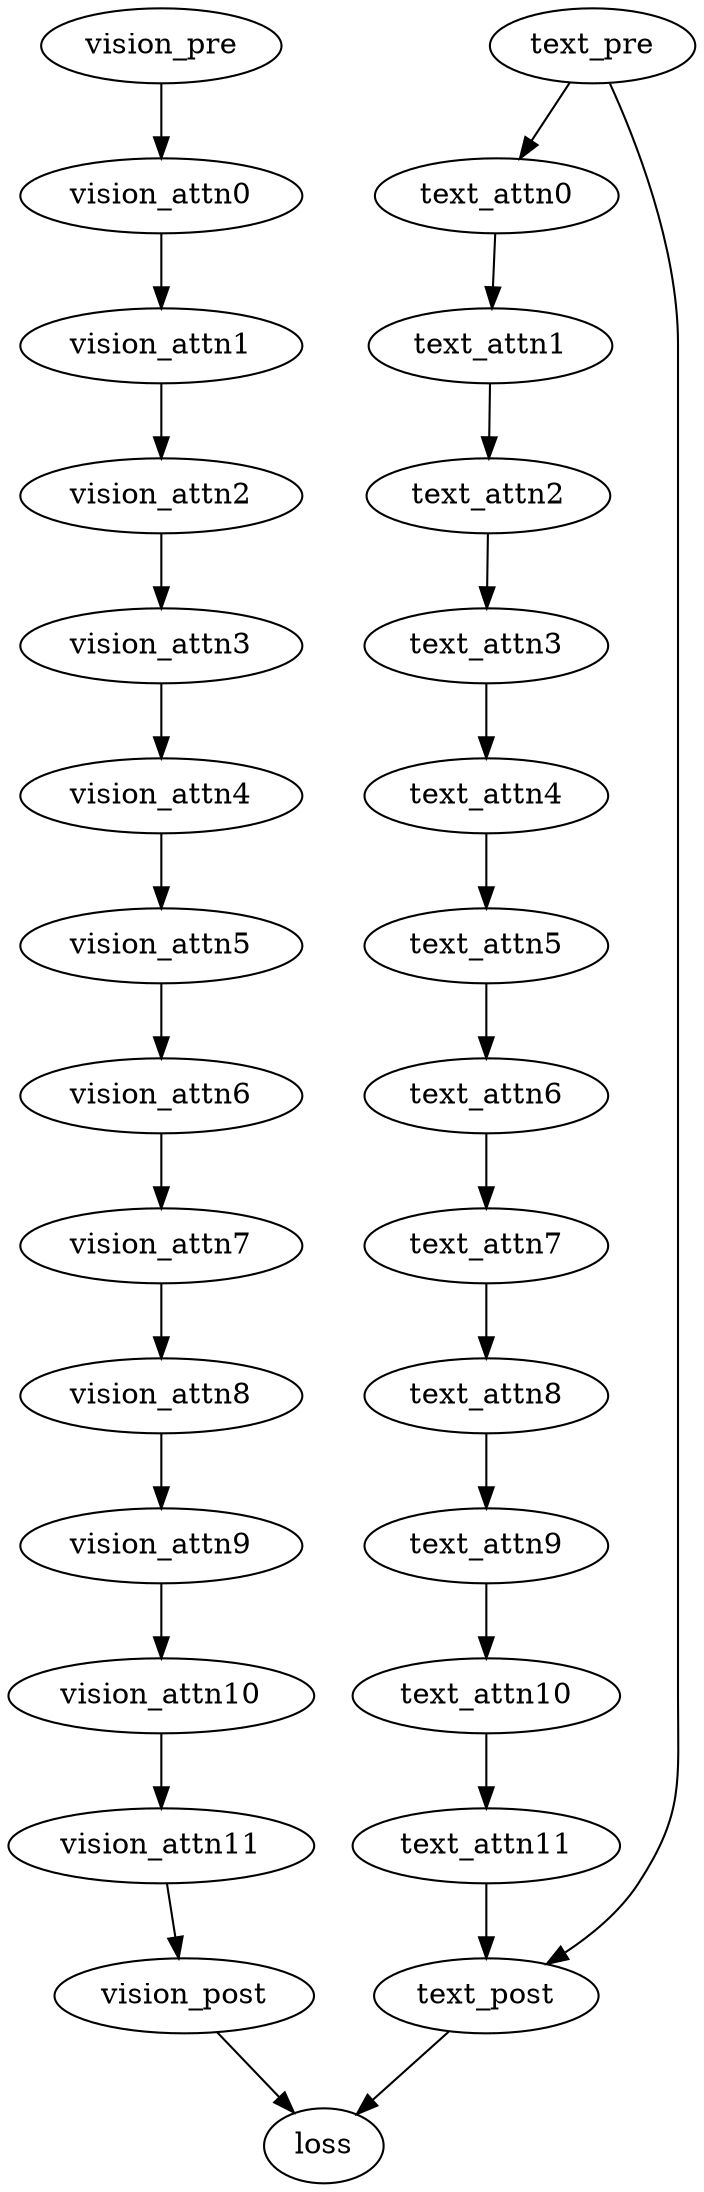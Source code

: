 digraph ViT_B_32 {
    0 [label="vision_pre"];
    1 [label="vision_attn0"];
    2 [label="vision_attn1"];
    3 [label="vision_attn2"];
    4 [label="vision_attn3"];
    5 [label="vision_attn4"];
    6 [label="vision_attn5"];
    7 [label="vision_attn6"];
    8 [label="vision_attn7"];
    9 [label="vision_attn8"];
    10 [label="vision_attn9"];
    11 [label="vision_attn10"];
    12 [label="vision_attn11"];
    13 [label="vision_post"];
    14 [label="text_pre"];
    15 [label="text_attn0"];
    16 [label="text_attn1"];
    17 [label="text_attn2"];
    18 [label="text_attn3"];
    19 [label="text_attn4"];
    20 [label="text_attn5"];
    21 [label="text_attn6"];
    22 [label="text_attn7"];
    23 [label="text_attn8"];
    24 [label="text_attn9"];
    25 [label="text_attn10"];
    26 [label="text_attn11"];
    27 [label="text_post"];
    28 [label="loss"];
    0 -> 1 [map_out_in="0_0"];
    1 -> 2 [map_out_in="0_0"];
    2 -> 3 [map_out_in="0_0"];
    3 -> 4 [map_out_in="0_0"];
    4 -> 5 [map_out_in="0_0"];
    5 -> 6 [map_out_in="0_0"];
    6 -> 7 [map_out_in="0_0"];
    7 -> 8 [map_out_in="0_0"];
    8 -> 9 [map_out_in="0_0"];
    9 -> 10 [map_out_in="0_0"];
    10 -> 11 [map_out_in="0_0"];
    11 -> 12 [map_out_in="0_0"];
    12 -> 13 [map_out_in="0_0"];
    13 -> 28 [map_out_in="0_0"];
    14 -> 15 [map_out_in="0_0,1_1"];
    14 -> 27 [map_out_in="2_0"];
    15 -> 16 [map_out_in="0_0,1_1"];
    16 -> 17 [map_out_in="0_0,1_1"];
    17 -> 18 [map_out_in="0_0,1_1"];
    18 -> 19 [map_out_in="0_0,1_1"];
    19 -> 20 [map_out_in="0_0,1_1"];
    20 -> 21 [map_out_in="0_0,1_1"];
    21 -> 22 [map_out_in="0_0,1_1"];
    22 -> 23 [map_out_in="0_0,1_1"];
    23 -> 24 [map_out_in="0_0,1_1"];
    24 -> 25 [map_out_in="0_0,1_1"];
    25 -> 26 [map_out_in="0_0,1_1"];
    26 -> 27 [map_out_in="0_1"];
    27 -> 28 [map_out_in="0_1,1_2"];
}